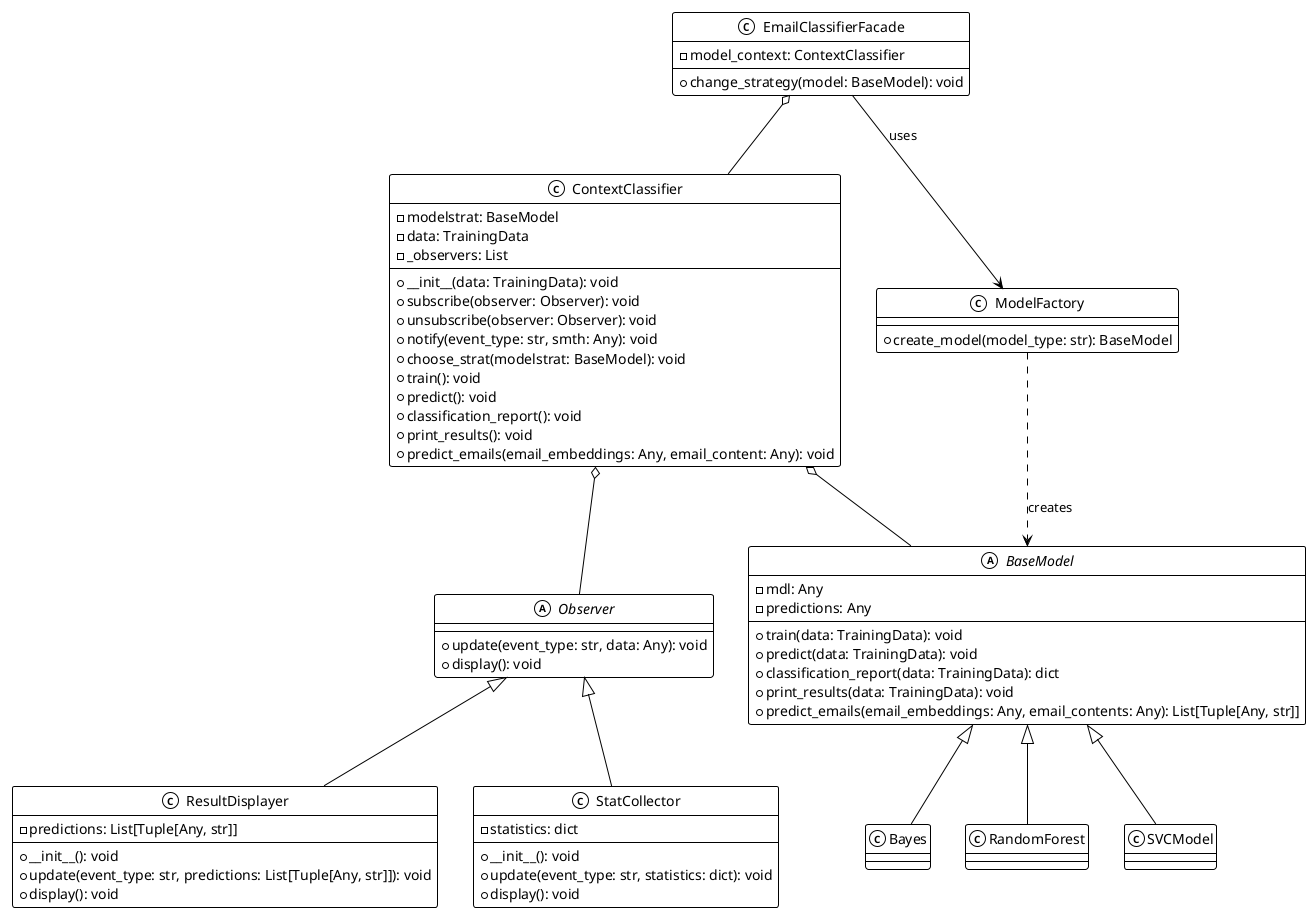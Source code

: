 @startuml
!theme mono

class EmailClassifierFacade {
    - model_context: ContextClassifier
    + change_strategy(model: BaseModel): void
}

abstract class Observer {
    + update(event_type: str, data: Any): void
    + display(): void
}

class ResultDisplayer {
    - predictions: List[Tuple[Any, str]]
    + __init__(): void
    + update(event_type: str, predictions: List[Tuple[Any, str]]): void
    + display(): void
}

class StatCollector {
    - statistics: dict
    + __init__(): void
    + update(event_type: str, statistics: dict): void
    + display(): void
}

class ContextClassifier {
    - modelstrat: BaseModel
    - data: TrainingData
    - _observers: List
    + __init__(data: TrainingData): void
    + subscribe(observer: Observer): void
    + unsubscribe(observer: Observer): void
    + notify(event_type: str, smth: Any): void
    + choose_strat(modelstrat: BaseModel): void
    + train(): void
    + predict(): void
    + classification_report(): void
    + print_results(): void
    + predict_emails(email_embeddings: Any, email_content: Any): void
}

abstract class BaseModel {
    - mdl: Any
    - predictions: Any
    + train(data: TrainingData): void
    + predict(data: TrainingData): void
    + classification_report(data: TrainingData): dict
    + print_results(data: TrainingData): void
    + predict_emails(email_embeddings: Any, email_contents: Any): List[Tuple[Any, str]]
}

class ModelFactory{
    + create_model(model_type: str): BaseModel
}

class Bayes {
}
class RandomForest {
}
class SVCModel {
}



ContextClassifier o-- BaseModel
BaseModel <|-- Bayes
BaseModel <|-- RandomForest
BaseModel <|-- SVCModel
EmailClassifierFacade o-- ContextClassifier
ModelFactory ..> BaseModel: creates
EmailClassifierFacade --> ModelFactory: uses

Observer <|-- ResultDisplayer
Observer <|-- StatCollector
ContextClassifier o--  Observer
@enduml